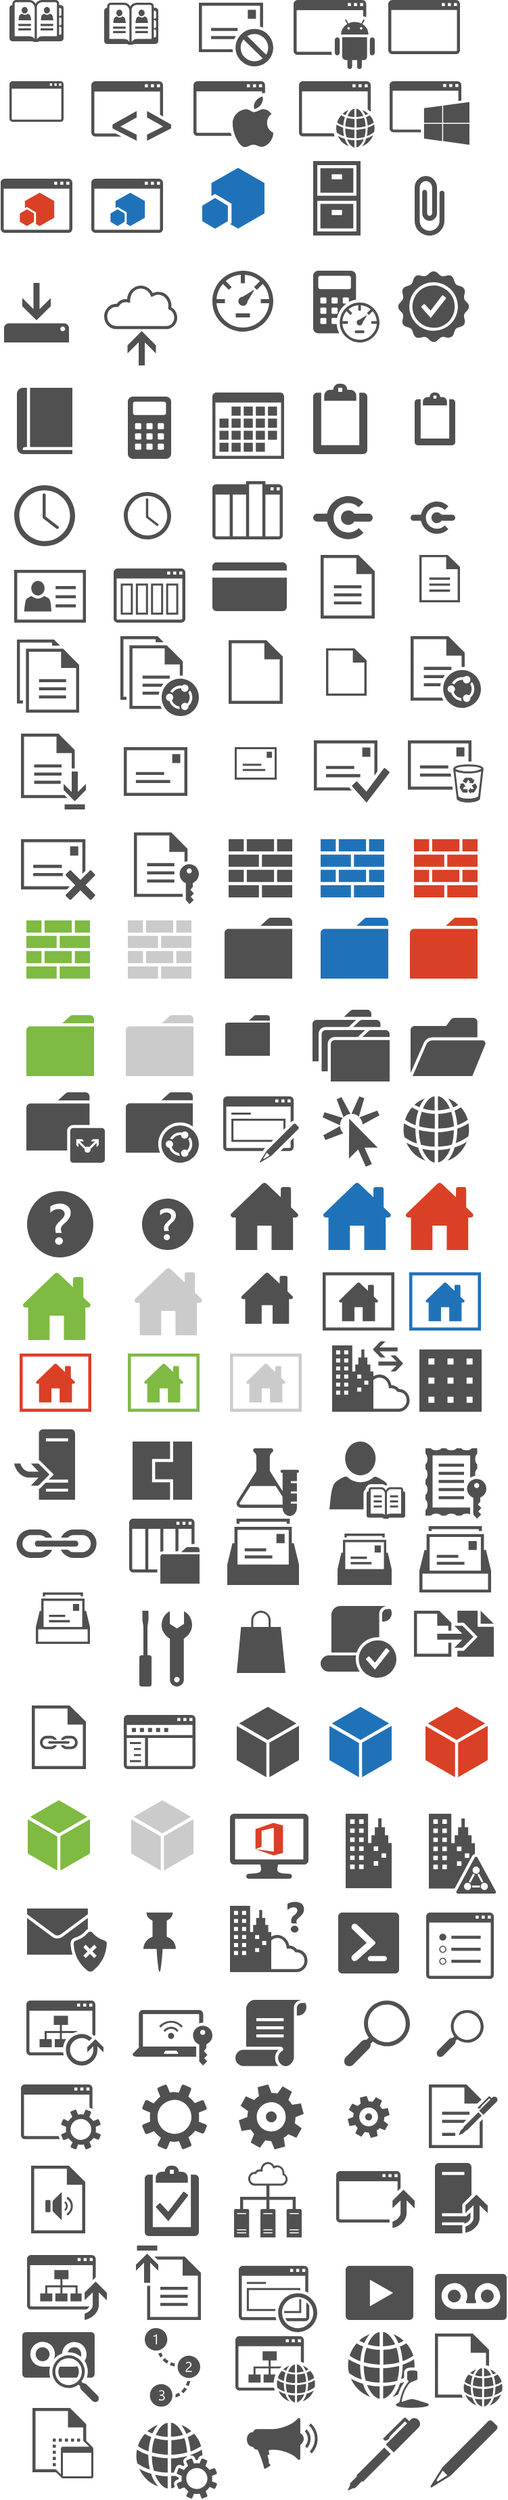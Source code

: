 <mxfile version="24.2.1" type="device">
  <diagram name="Page-1" id="5Z7APpFcgfUc6ZyuO-cr">
    <mxGraphModel dx="1387" dy="-329" grid="1" gridSize="10" guides="1" tooltips="1" connect="1" arrows="1" fold="1" page="1" pageScale="1" pageWidth="827" pageHeight="1169" math="0" shadow="0">
      <root>
        <mxCell id="0" />
        <mxCell id="1" parent="0" />
        <mxCell id="42mja_NqprVF22DPiqrY-332" value="" style="sketch=0;pointerEvents=1;shadow=0;dashed=0;html=1;strokeColor=none;fillColor=#505050;labelPosition=center;verticalLabelPosition=bottom;verticalAlign=top;outlineConnect=0;align=center;shape=mxgraph.office.concepts.address_book;" vertex="1" parent="1">
          <mxGeometry x="20" y="1190" width="40" height="31" as="geometry" />
        </mxCell>
        <mxCell id="42mja_NqprVF22DPiqrY-333" value="" style="sketch=0;pointerEvents=1;shadow=0;dashed=0;html=1;strokeColor=none;fillColor=#505050;labelPosition=center;verticalLabelPosition=bottom;verticalAlign=top;outlineConnect=0;align=center;shape=mxgraph.office.concepts.anti_spam;" vertex="1" parent="1">
          <mxGeometry x="160" y="1192" width="55" height="47" as="geometry" />
        </mxCell>
        <mxCell id="42mja_NqprVF22DPiqrY-334" value="" style="sketch=0;pointerEvents=1;shadow=0;dashed=0;html=1;strokeColor=none;fillColor=#505050;labelPosition=center;verticalLabelPosition=bottom;verticalAlign=top;outlineConnect=0;align=center;shape=mxgraph.office.concepts.application_android;" vertex="1" parent="1">
          <mxGeometry x="230" y="1190" width="60" height="51" as="geometry" />
        </mxCell>
        <mxCell id="42mja_NqprVF22DPiqrY-335" value="" style="sketch=0;pointerEvents=1;shadow=0;dashed=0;html=1;strokeColor=none;fillColor=#505050;labelPosition=center;verticalLabelPosition=bottom;verticalAlign=top;outlineConnect=0;align=center;shape=mxgraph.office.concepts.application_generic;" vertex="1" parent="1">
          <mxGeometry x="300" y="1190" width="53" height="40" as="geometry" />
        </mxCell>
        <mxCell id="42mja_NqprVF22DPiqrY-336" value="" style="sketch=0;pointerEvents=1;shadow=0;dashed=0;html=1;strokeColor=none;fillColor=#505050;labelPosition=center;verticalLabelPosition=bottom;verticalAlign=top;outlineConnect=0;align=center;shape=mxgraph.office.concepts.address_book;" vertex="1" parent="1">
          <mxGeometry x="90" y="1192" width="40" height="31" as="geometry" />
        </mxCell>
        <mxCell id="42mja_NqprVF22DPiqrY-337" value="" style="sketch=0;pointerEvents=1;shadow=0;dashed=0;html=1;strokeColor=none;fillColor=#505050;labelPosition=center;verticalLabelPosition=bottom;verticalAlign=top;outlineConnect=0;align=center;shape=mxgraph.office.concepts.application_generic;" vertex="1" parent="1">
          <mxGeometry x="20" y="1250" width="40" height="30" as="geometry" />
        </mxCell>
        <mxCell id="42mja_NqprVF22DPiqrY-338" value="" style="sketch=0;pointerEvents=1;shadow=0;dashed=0;html=1;strokeColor=none;fillColor=#505050;labelPosition=center;verticalLabelPosition=bottom;verticalAlign=top;outlineConnect=0;align=center;shape=mxgraph.office.concepts.application_hybrid;" vertex="1" parent="1">
          <mxGeometry x="80.5" y="1250" width="59" height="44" as="geometry" />
        </mxCell>
        <mxCell id="42mja_NqprVF22DPiqrY-339" value="" style="sketch=0;pointerEvents=1;shadow=0;dashed=0;html=1;strokeColor=none;fillColor=#505050;labelPosition=center;verticalLabelPosition=bottom;verticalAlign=top;outlineConnect=0;align=center;shape=mxgraph.office.concepts.application_ios;" vertex="1" parent="1">
          <mxGeometry x="156" y="1250" width="59" height="49" as="geometry" />
        </mxCell>
        <mxCell id="42mja_NqprVF22DPiqrY-340" value="" style="sketch=0;pointerEvents=1;shadow=0;dashed=0;html=1;strokeColor=none;fillColor=#505050;labelPosition=center;verticalLabelPosition=bottom;verticalAlign=top;outlineConnect=0;align=center;shape=mxgraph.office.concepts.application_web;" vertex="1" parent="1">
          <mxGeometry x="234" y="1250" width="56" height="49" as="geometry" />
        </mxCell>
        <mxCell id="42mja_NqprVF22DPiqrY-341" value="" style="sketch=0;pointerEvents=1;shadow=0;dashed=0;html=1;strokeColor=none;fillColor=#505050;labelPosition=center;verticalLabelPosition=bottom;verticalAlign=top;outlineConnect=0;align=center;shape=mxgraph.office.concepts.application_windows;" vertex="1" parent="1">
          <mxGeometry x="301" y="1250" width="59" height="47" as="geometry" />
        </mxCell>
        <mxCell id="42mja_NqprVF22DPiqrY-342" value="" style="sketch=0;pointerEvents=1;shadow=0;dashed=0;html=1;strokeColor=none;fillColor=#505050;labelPosition=center;verticalLabelPosition=bottom;verticalAlign=top;outlineConnect=0;align=center;shape=mxgraph.office.concepts.app_for_office;" vertex="1" parent="1">
          <mxGeometry x="13.5" y="1322" width="53" height="40" as="geometry" />
        </mxCell>
        <mxCell id="42mja_NqprVF22DPiqrY-343" value="" style="sketch=0;pointerEvents=1;shadow=0;dashed=0;html=1;strokeColor=none;fillColor=#505050;labelPosition=center;verticalLabelPosition=bottom;verticalAlign=top;outlineConnect=0;align=center;shape=mxgraph.office.concepts.app_for_sharepoint;" vertex="1" parent="1">
          <mxGeometry x="80.5" y="1322" width="53" height="40" as="geometry" />
        </mxCell>
        <mxCell id="42mja_NqprVF22DPiqrY-344" value="" style="sketch=0;pointerEvents=1;shadow=0;dashed=0;html=1;strokeColor=none;fillColor=#505050;labelPosition=center;verticalLabelPosition=bottom;verticalAlign=top;outlineConnect=0;align=center;shape=mxgraph.office.concepts.app_part;" vertex="1" parent="1">
          <mxGeometry x="162.5" y="1314" width="46" height="45" as="geometry" />
        </mxCell>
        <mxCell id="42mja_NqprVF22DPiqrY-345" value="" style="sketch=0;pointerEvents=1;shadow=0;dashed=0;html=1;strokeColor=none;fillColor=#505050;labelPosition=center;verticalLabelPosition=bottom;verticalAlign=top;outlineConnect=0;align=center;shape=mxgraph.office.concepts.archive;" vertex="1" parent="1">
          <mxGeometry x="244.5" y="1309" width="35" height="55" as="geometry" />
        </mxCell>
        <mxCell id="42mja_NqprVF22DPiqrY-346" value="" style="sketch=0;pointerEvents=1;shadow=0;dashed=0;html=1;strokeColor=none;fillColor=#505050;labelPosition=center;verticalLabelPosition=bottom;verticalAlign=top;outlineConnect=0;align=center;shape=mxgraph.office.concepts.attachment;" vertex="1" parent="1">
          <mxGeometry x="319.5" y="1320" width="22" height="44" as="geometry" />
        </mxCell>
        <mxCell id="42mja_NqprVF22DPiqrY-347" value="" style="sketch=0;pointerEvents=1;shadow=0;dashed=0;html=1;strokeColor=none;fillColor=#505050;labelPosition=center;verticalLabelPosition=bottom;verticalAlign=top;outlineConnect=0;align=center;shape=mxgraph.office.concepts.backup_local;" vertex="1" parent="1">
          <mxGeometry x="16" y="1399" width="48" height="44" as="geometry" />
        </mxCell>
        <mxCell id="42mja_NqprVF22DPiqrY-348" value="" style="sketch=0;pointerEvents=1;shadow=0;dashed=0;html=1;strokeColor=none;fillColor=#505050;labelPosition=center;verticalLabelPosition=bottom;verticalAlign=top;outlineConnect=0;align=center;shape=mxgraph.office.concepts.backup_online;" vertex="1" parent="1">
          <mxGeometry x="90" y="1400" width="55" height="60" as="geometry" />
        </mxCell>
        <mxCell id="42mja_NqprVF22DPiqrY-349" value="" style="sketch=0;pointerEvents=1;shadow=0;dashed=0;html=1;strokeColor=none;fillColor=#505050;labelPosition=center;verticalLabelPosition=bottom;verticalAlign=top;outlineConnect=0;align=center;shape=mxgraph.office.concepts.bandwidth;" vertex="1" parent="1">
          <mxGeometry x="170" y="1390" width="45" height="45" as="geometry" />
        </mxCell>
        <mxCell id="42mja_NqprVF22DPiqrY-350" value="" style="sketch=0;pointerEvents=1;shadow=0;dashed=0;html=1;strokeColor=none;fillColor=#505050;labelPosition=center;verticalLabelPosition=bottom;verticalAlign=top;outlineConnect=0;align=center;shape=mxgraph.office.concepts.bandwidth_calculator;" vertex="1" parent="1">
          <mxGeometry x="244.5" y="1390" width="49" height="53" as="geometry" />
        </mxCell>
        <mxCell id="42mja_NqprVF22DPiqrY-351" value="" style="sketch=0;pointerEvents=1;shadow=0;dashed=0;html=1;strokeColor=none;fillColor=#505050;labelPosition=center;verticalLabelPosition=bottom;verticalAlign=top;outlineConnect=0;align=center;shape=mxgraph.office.concepts.best_practices;" vertex="1" parent="1">
          <mxGeometry x="307" y="1390" width="53" height="53" as="geometry" />
        </mxCell>
        <mxCell id="42mja_NqprVF22DPiqrY-352" value="" style="sketch=0;pointerEvents=1;shadow=0;dashed=0;html=1;strokeColor=none;fillColor=#505050;labelPosition=center;verticalLabelPosition=bottom;verticalAlign=top;outlineConnect=0;align=center;shape=mxgraph.office.concepts.book_journal;" vertex="1" parent="1">
          <mxGeometry x="25.5" y="1476.5" width="41" height="49" as="geometry" />
        </mxCell>
        <mxCell id="42mja_NqprVF22DPiqrY-353" value="" style="sketch=0;pointerEvents=1;shadow=0;dashed=0;html=1;strokeColor=none;fillColor=#505050;labelPosition=center;verticalLabelPosition=bottom;verticalAlign=top;outlineConnect=0;align=center;shape=mxgraph.office.concepts.calculator;" vertex="1" parent="1">
          <mxGeometry x="107.5" y="1483" width="32" height="46" as="geometry" />
        </mxCell>
        <mxCell id="42mja_NqprVF22DPiqrY-354" value="" style="sketch=0;pointerEvents=1;shadow=0;dashed=0;html=1;strokeColor=none;fillColor=#505050;labelPosition=center;verticalLabelPosition=bottom;verticalAlign=top;outlineConnect=0;align=center;shape=mxgraph.office.concepts.calendar;" vertex="1" parent="1">
          <mxGeometry x="170" y="1480" width="53" height="49" as="geometry" />
        </mxCell>
        <mxCell id="42mja_NqprVF22DPiqrY-355" value="" style="sketch=0;pointerEvents=1;shadow=0;dashed=0;html=1;strokeColor=none;fillColor=#505050;labelPosition=center;verticalLabelPosition=bottom;verticalAlign=top;outlineConnect=0;align=center;shape=mxgraph.office.concepts.clipboard;" vertex="1" parent="1">
          <mxGeometry x="244.5" y="1473.5" width="40" height="52" as="geometry" />
        </mxCell>
        <mxCell id="42mja_NqprVF22DPiqrY-356" value="" style="sketch=0;pointerEvents=1;shadow=0;dashed=0;html=1;strokeColor=none;fillColor=#505050;labelPosition=center;verticalLabelPosition=bottom;verticalAlign=top;outlineConnect=0;align=center;shape=mxgraph.office.concepts.clipboard;" vertex="1" parent="1">
          <mxGeometry x="319.5" y="1480" width="30" height="39" as="geometry" />
        </mxCell>
        <mxCell id="42mja_NqprVF22DPiqrY-357" value="" style="sketch=0;pointerEvents=1;shadow=0;dashed=0;html=1;strokeColor=none;fillColor=#505050;labelPosition=center;verticalLabelPosition=bottom;verticalAlign=top;outlineConnect=0;align=center;shape=mxgraph.office.concepts.clock;" vertex="1" parent="1">
          <mxGeometry x="23.5" y="1548.5" width="45" height="45" as="geometry" />
        </mxCell>
        <mxCell id="42mja_NqprVF22DPiqrY-358" value="" style="sketch=0;pointerEvents=1;shadow=0;dashed=0;html=1;strokeColor=none;fillColor=#505050;labelPosition=center;verticalLabelPosition=bottom;verticalAlign=top;outlineConnect=0;align=center;shape=mxgraph.office.concepts.clock;" vertex="1" parent="1">
          <mxGeometry x="104.5" y="1553.5" width="35" height="35" as="geometry" />
        </mxCell>
        <mxCell id="42mja_NqprVF22DPiqrY-359" value="" style="sketch=0;pointerEvents=1;shadow=0;dashed=0;html=1;strokeColor=none;fillColor=#505050;labelPosition=center;verticalLabelPosition=bottom;verticalAlign=top;outlineConnect=0;align=center;shape=mxgraph.office.concepts.column;" vertex="1" parent="1">
          <mxGeometry x="170" y="1545.5" width="52" height="43" as="geometry" />
        </mxCell>
        <mxCell id="42mja_NqprVF22DPiqrY-360" value="" style="sketch=0;pointerEvents=1;shadow=0;dashed=0;html=1;strokeColor=none;fillColor=#505050;labelPosition=center;verticalLabelPosition=bottom;verticalAlign=top;outlineConnect=0;align=center;shape=mxgraph.office.concepts.connector;" vertex="1" parent="1">
          <mxGeometry x="244.5" y="1556.5" width="44" height="32" as="geometry" />
        </mxCell>
        <mxCell id="42mja_NqprVF22DPiqrY-361" value="" style="sketch=0;pointerEvents=1;shadow=0;dashed=0;html=1;strokeColor=none;fillColor=#505050;labelPosition=center;verticalLabelPosition=bottom;verticalAlign=top;outlineConnect=0;align=center;shape=mxgraph.office.concepts.connector;" vertex="1" parent="1">
          <mxGeometry x="316.5" y="1560.5" width="33" height="24" as="geometry" />
        </mxCell>
        <mxCell id="42mja_NqprVF22DPiqrY-362" value="" style="sketch=0;pointerEvents=1;shadow=0;dashed=0;html=1;strokeColor=none;fillColor=#505050;labelPosition=center;verticalLabelPosition=bottom;verticalAlign=top;outlineConnect=0;align=center;shape=mxgraph.office.concepts.contacts;" vertex="1" parent="1">
          <mxGeometry x="23.5" y="1611" width="53" height="39" as="geometry" />
        </mxCell>
        <mxCell id="42mja_NqprVF22DPiqrY-363" value="" style="sketch=0;pointerEvents=1;shadow=0;dashed=0;html=1;strokeColor=none;fillColor=#505050;labelPosition=center;verticalLabelPosition=bottom;verticalAlign=top;outlineConnect=0;align=center;shape=mxgraph.office.concepts.content_type;" vertex="1" parent="1">
          <mxGeometry x="97" y="1610" width="53" height="40" as="geometry" />
        </mxCell>
        <mxCell id="42mja_NqprVF22DPiqrY-364" value="" style="sketch=0;pointerEvents=1;shadow=0;dashed=0;html=1;strokeColor=none;fillColor=#505050;labelPosition=center;verticalLabelPosition=bottom;verticalAlign=top;outlineConnect=0;align=center;shape=mxgraph.office.concepts.credit_card;" vertex="1" parent="1">
          <mxGeometry x="170" y="1605.5" width="55" height="36" as="geometry" />
        </mxCell>
        <mxCell id="42mja_NqprVF22DPiqrY-365" value="" style="sketch=0;pointerEvents=1;shadow=0;dashed=0;html=1;strokeColor=none;fillColor=#505050;labelPosition=center;verticalLabelPosition=bottom;verticalAlign=top;outlineConnect=0;align=center;shape=mxgraph.office.concepts.document;" vertex="1" parent="1">
          <mxGeometry x="250" y="1600" width="40" height="47" as="geometry" />
        </mxCell>
        <mxCell id="42mja_NqprVF22DPiqrY-366" value="" style="sketch=0;pointerEvents=1;shadow=0;dashed=0;html=1;strokeColor=none;fillColor=#505050;labelPosition=center;verticalLabelPosition=bottom;verticalAlign=top;outlineConnect=0;align=center;shape=mxgraph.office.concepts.document;" vertex="1" parent="1">
          <mxGeometry x="323" y="1600" width="30" height="35" as="geometry" />
        </mxCell>
        <mxCell id="42mja_NqprVF22DPiqrY-367" value="" style="sketch=0;pointerEvents=1;shadow=0;dashed=0;html=1;strokeColor=none;fillColor=#505050;labelPosition=center;verticalLabelPosition=bottom;verticalAlign=top;outlineConnect=0;align=center;shape=mxgraph.office.concepts.documents;" vertex="1" parent="1">
          <mxGeometry x="25.5" y="1662.5" width="46" height="54" as="geometry" />
        </mxCell>
        <mxCell id="42mja_NqprVF22DPiqrY-368" value="" style="sketch=0;pointerEvents=1;shadow=0;dashed=0;html=1;strokeColor=none;fillColor=#505050;labelPosition=center;verticalLabelPosition=bottom;verticalAlign=top;outlineConnect=0;align=center;shape=mxgraph.office.concepts.documents_shared;" vertex="1" parent="1">
          <mxGeometry x="102" y="1660" width="58" height="59" as="geometry" />
        </mxCell>
        <mxCell id="42mja_NqprVF22DPiqrY-369" value="" style="sketch=0;pointerEvents=1;shadow=0;dashed=0;html=1;strokeColor=none;fillColor=#505050;labelPosition=center;verticalLabelPosition=bottom;verticalAlign=top;outlineConnect=0;align=center;shape=mxgraph.office.concepts.document_blank;" vertex="1" parent="1">
          <mxGeometry x="182" y="1663" width="40" height="47" as="geometry" />
        </mxCell>
        <mxCell id="42mja_NqprVF22DPiqrY-370" value="" style="sketch=0;pointerEvents=1;shadow=0;dashed=0;html=1;strokeColor=none;fillColor=#505050;labelPosition=center;verticalLabelPosition=bottom;verticalAlign=top;outlineConnect=0;align=center;shape=mxgraph.office.concepts.document_blank;" vertex="1" parent="1">
          <mxGeometry x="254" y="1669" width="30" height="35" as="geometry" />
        </mxCell>
        <mxCell id="42mja_NqprVF22DPiqrY-371" value="" style="sketch=0;pointerEvents=1;shadow=0;dashed=0;html=1;strokeColor=none;fillColor=#505050;labelPosition=center;verticalLabelPosition=bottom;verticalAlign=top;outlineConnect=0;align=center;shape=mxgraph.office.concepts.document_shared;" vertex="1" parent="1">
          <mxGeometry x="316.5" y="1660" width="52" height="53" as="geometry" />
        </mxCell>
        <mxCell id="42mja_NqprVF22DPiqrY-372" value="" style="sketch=0;pointerEvents=1;shadow=0;dashed=0;html=1;strokeColor=none;fillColor=#505050;labelPosition=center;verticalLabelPosition=bottom;verticalAlign=top;outlineConnect=0;align=center;shape=mxgraph.office.concepts.email_expired;" vertex="1" parent="1">
          <mxGeometry x="314.5" y="1737" width="56" height="46" as="geometry" />
        </mxCell>
        <mxCell id="42mja_NqprVF22DPiqrY-373" value="" style="sketch=0;pointerEvents=1;shadow=0;dashed=0;html=1;strokeColor=none;fillColor=#505050;labelPosition=center;verticalLabelPosition=bottom;verticalAlign=top;outlineConnect=0;align=center;shape=mxgraph.office.concepts.email_approved;" vertex="1" parent="1">
          <mxGeometry x="245" y="1737" width="56" height="46" as="geometry" />
        </mxCell>
        <mxCell id="42mja_NqprVF22DPiqrY-374" value="" style="sketch=0;pointerEvents=1;shadow=0;dashed=0;html=1;strokeColor=none;fillColor=#505050;labelPosition=center;verticalLabelPosition=bottom;verticalAlign=top;outlineConnect=0;align=center;shape=mxgraph.office.concepts.email;" vertex="1" parent="1">
          <mxGeometry x="186.5" y="1742" width="31" height="24" as="geometry" />
        </mxCell>
        <mxCell id="42mja_NqprVF22DPiqrY-375" value="" style="sketch=0;pointerEvents=1;shadow=0;dashed=0;html=1;strokeColor=none;fillColor=#505050;labelPosition=center;verticalLabelPosition=bottom;verticalAlign=top;outlineConnect=0;align=center;shape=mxgraph.office.concepts.email;" vertex="1" parent="1">
          <mxGeometry x="104.5" y="1742" width="47" height="36" as="geometry" />
        </mxCell>
        <mxCell id="42mja_NqprVF22DPiqrY-376" value="" style="sketch=0;pointerEvents=1;shadow=0;dashed=0;html=1;strokeColor=none;fillColor=#505050;labelPosition=center;verticalLabelPosition=bottom;verticalAlign=top;outlineConnect=0;align=center;shape=mxgraph.office.concepts.download;" vertex="1" parent="1">
          <mxGeometry x="28.5" y="1732" width="48" height="56" as="geometry" />
        </mxCell>
        <mxCell id="42mja_NqprVF22DPiqrY-377" value="" style="sketch=0;pointerEvents=1;shadow=0;dashed=0;html=1;strokeColor=none;fillColor=#505050;labelPosition=center;verticalLabelPosition=bottom;verticalAlign=top;outlineConnect=0;align=center;shape=mxgraph.office.concepts.email_rejected;" vertex="1" parent="1">
          <mxGeometry x="28.5" y="1810" width="55" height="45" as="geometry" />
        </mxCell>
        <mxCell id="42mja_NqprVF22DPiqrY-378" value="" style="sketch=0;pointerEvents=1;shadow=0;dashed=0;html=1;strokeColor=none;fillColor=#505050;labelPosition=center;verticalLabelPosition=bottom;verticalAlign=top;outlineConnect=0;align=center;shape=mxgraph.office.concepts.file_key;" vertex="1" parent="1">
          <mxGeometry x="112" y="1805" width="48" height="53" as="geometry" />
        </mxCell>
        <mxCell id="42mja_NqprVF22DPiqrY-379" value="" style="sketch=0;pointerEvents=1;shadow=0;dashed=0;html=1;strokeColor=none;fillColor=#505050;labelPosition=center;verticalLabelPosition=bottom;verticalAlign=top;outlineConnect=0;align=center;shape=mxgraph.office.concepts.firewall;" vertex="1" parent="1">
          <mxGeometry x="182" y="1810" width="47" height="43" as="geometry" />
        </mxCell>
        <mxCell id="42mja_NqprVF22DPiqrY-380" value="" style="sketch=0;pointerEvents=1;shadow=0;dashed=0;html=1;strokeColor=none;labelPosition=center;verticalLabelPosition=bottom;verticalAlign=top;outlineConnect=0;align=center;shape=mxgraph.office.concepts.firewall;fillColor=#2072B8;" vertex="1" parent="1">
          <mxGeometry x="250" y="1810" width="47" height="43" as="geometry" />
        </mxCell>
        <mxCell id="42mja_NqprVF22DPiqrY-381" value="" style="sketch=0;pointerEvents=1;shadow=0;dashed=0;html=1;strokeColor=none;labelPosition=center;verticalLabelPosition=bottom;verticalAlign=top;outlineConnect=0;align=center;shape=mxgraph.office.concepts.firewall;fillColor=#DA4026;" vertex="1" parent="1">
          <mxGeometry x="319" y="1810" width="47" height="43" as="geometry" />
        </mxCell>
        <mxCell id="42mja_NqprVF22DPiqrY-382" value="" style="sketch=0;pointerEvents=1;shadow=0;dashed=0;html=1;strokeColor=none;labelPosition=center;verticalLabelPosition=bottom;verticalAlign=top;outlineConnect=0;align=center;shape=mxgraph.office.concepts.folder;fillColor=#DA4026;" vertex="1" parent="1">
          <mxGeometry x="316" y="1868" width="50" height="45" as="geometry" />
        </mxCell>
        <mxCell id="42mja_NqprVF22DPiqrY-383" value="" style="sketch=0;pointerEvents=1;shadow=0;dashed=0;html=1;strokeColor=none;labelPosition=center;verticalLabelPosition=bottom;verticalAlign=top;outlineConnect=0;align=center;shape=mxgraph.office.concepts.folder;fillColor=#2072B8;" vertex="1" parent="1">
          <mxGeometry x="250" y="1868" width="50" height="45" as="geometry" />
        </mxCell>
        <mxCell id="42mja_NqprVF22DPiqrY-384" value="" style="sketch=0;pointerEvents=1;shadow=0;dashed=0;html=1;strokeColor=none;fillColor=#505050;labelPosition=center;verticalLabelPosition=bottom;verticalAlign=top;outlineConnect=0;align=center;shape=mxgraph.office.concepts.folder;" vertex="1" parent="1">
          <mxGeometry x="179" y="1868" width="50" height="45" as="geometry" />
        </mxCell>
        <mxCell id="42mja_NqprVF22DPiqrY-385" value="" style="sketch=0;pointerEvents=1;shadow=0;dashed=0;html=1;strokeColor=none;labelPosition=center;verticalLabelPosition=bottom;verticalAlign=top;outlineConnect=0;align=center;shape=mxgraph.office.concepts.firewall;fillColor=#CCCBCB;" vertex="1" parent="1">
          <mxGeometry x="107.5" y="1870" width="47" height="43" as="geometry" />
        </mxCell>
        <mxCell id="42mja_NqprVF22DPiqrY-386" value="" style="sketch=0;pointerEvents=1;shadow=0;dashed=0;html=1;strokeColor=none;labelPosition=center;verticalLabelPosition=bottom;verticalAlign=top;outlineConnect=0;align=center;shape=mxgraph.office.concepts.firewall;fillColor=#7FBA42;" vertex="1" parent="1">
          <mxGeometry x="32.5" y="1870" width="47" height="43" as="geometry" />
        </mxCell>
        <mxCell id="42mja_NqprVF22DPiqrY-387" value="" style="sketch=0;pointerEvents=1;shadow=0;dashed=0;html=1;strokeColor=none;fillColor=#505050;labelPosition=center;verticalLabelPosition=bottom;verticalAlign=top;outlineConnect=0;align=center;shape=mxgraph.office.concepts.folders;" vertex="1" parent="1">
          <mxGeometry x="244" y="1936" width="57" height="53" as="geometry" />
        </mxCell>
        <mxCell id="42mja_NqprVF22DPiqrY-388" value="" style="sketch=0;pointerEvents=1;shadow=0;dashed=0;html=1;strokeColor=none;fillColor=#505050;labelPosition=center;verticalLabelPosition=bottom;verticalAlign=top;outlineConnect=0;align=center;shape=mxgraph.office.concepts.folder;" vertex="1" parent="1">
          <mxGeometry x="179.5" y="1940" width="33" height="30" as="geometry" />
        </mxCell>
        <mxCell id="42mja_NqprVF22DPiqrY-389" value="" style="sketch=0;pointerEvents=1;shadow=0;dashed=0;html=1;strokeColor=none;labelPosition=center;verticalLabelPosition=bottom;verticalAlign=top;outlineConnect=0;align=center;shape=mxgraph.office.concepts.folder;fillColor=#CCCBCB;" vertex="1" parent="1">
          <mxGeometry x="106" y="1940" width="50" height="45" as="geometry" />
        </mxCell>
        <mxCell id="42mja_NqprVF22DPiqrY-390" value="" style="sketch=0;pointerEvents=1;shadow=0;dashed=0;html=1;strokeColor=none;labelPosition=center;verticalLabelPosition=bottom;verticalAlign=top;outlineConnect=0;align=center;shape=mxgraph.office.concepts.folder;fillColor=#7FBA42;" vertex="1" parent="1">
          <mxGeometry x="32.5" y="1940" width="50" height="45" as="geometry" />
        </mxCell>
        <mxCell id="42mja_NqprVF22DPiqrY-391" value="" style="sketch=0;pointerEvents=1;shadow=0;dashed=0;html=1;strokeColor=none;fillColor=#505050;labelPosition=center;verticalLabelPosition=bottom;verticalAlign=top;outlineConnect=0;align=center;shape=mxgraph.office.concepts.folder_open;" vertex="1" parent="1">
          <mxGeometry x="316.5" y="1942" width="56" height="43" as="geometry" />
        </mxCell>
        <mxCell id="42mja_NqprVF22DPiqrY-392" value="" style="sketch=0;pointerEvents=1;shadow=0;dashed=0;html=1;strokeColor=none;fillColor=#505050;labelPosition=center;verticalLabelPosition=bottom;verticalAlign=top;outlineConnect=0;align=center;shape=mxgraph.office.concepts.folder_public;" vertex="1" parent="1">
          <mxGeometry x="32.5" y="1997" width="58" height="52" as="geometry" />
        </mxCell>
        <mxCell id="42mja_NqprVF22DPiqrY-393" value="" style="sketch=0;pointerEvents=1;shadow=0;dashed=0;html=1;strokeColor=none;fillColor=#505050;labelPosition=center;verticalLabelPosition=bottom;verticalAlign=top;outlineConnect=0;align=center;shape=mxgraph.office.concepts.folder_shared;" vertex="1" parent="1">
          <mxGeometry x="106" y="1997" width="54" height="52" as="geometry" />
        </mxCell>
        <mxCell id="42mja_NqprVF22DPiqrY-394" value="" style="sketch=0;pointerEvents=1;shadow=0;dashed=0;html=1;strokeColor=none;fillColor=#505050;labelPosition=center;verticalLabelPosition=bottom;verticalAlign=top;outlineConnect=0;align=center;shape=mxgraph.office.concepts.form;" vertex="1" parent="1">
          <mxGeometry x="178" y="2000" width="56" height="49" as="geometry" />
        </mxCell>
        <mxCell id="42mja_NqprVF22DPiqrY-395" value="" style="sketch=0;pointerEvents=1;shadow=0;dashed=0;html=1;strokeColor=none;fillColor=#505050;labelPosition=center;verticalLabelPosition=bottom;verticalAlign=top;outlineConnect=0;align=center;shape=mxgraph.office.concepts.get_started;" vertex="1" parent="1">
          <mxGeometry x="251.5" y="2000" width="42" height="52" as="geometry" />
        </mxCell>
        <mxCell id="42mja_NqprVF22DPiqrY-396" value="" style="sketch=0;pointerEvents=1;shadow=0;dashed=0;html=1;strokeColor=none;fillColor=#505050;labelPosition=center;verticalLabelPosition=bottom;verticalAlign=top;outlineConnect=0;align=center;shape=mxgraph.office.concepts.globe_internet;" vertex="1" parent="1">
          <mxGeometry x="311" y="2000" width="49" height="49" as="geometry" />
        </mxCell>
        <mxCell id="42mja_NqprVF22DPiqrY-397" value="" style="sketch=0;pointerEvents=1;shadow=0;dashed=0;html=1;strokeColor=none;labelPosition=center;verticalLabelPosition=bottom;verticalAlign=top;outlineConnect=0;align=center;shape=mxgraph.office.concepts.home;fillColor=#DA4026;" vertex="1" parent="1">
          <mxGeometry x="312.5" y="2063.5" width="51" height="50" as="geometry" />
        </mxCell>
        <mxCell id="42mja_NqprVF22DPiqrY-398" value="" style="sketch=0;pointerEvents=1;shadow=0;dashed=0;html=1;strokeColor=none;labelPosition=center;verticalLabelPosition=bottom;verticalAlign=top;outlineConnect=0;align=center;shape=mxgraph.office.concepts.home;fillColor=#2072B8;" vertex="1" parent="1">
          <mxGeometry x="251.5" y="2063.5" width="51" height="50" as="geometry" />
        </mxCell>
        <mxCell id="42mja_NqprVF22DPiqrY-399" value="" style="sketch=0;pointerEvents=1;shadow=0;dashed=0;html=1;strokeColor=none;fillColor=#505050;labelPosition=center;verticalLabelPosition=bottom;verticalAlign=top;outlineConnect=0;align=center;shape=mxgraph.office.concepts.home;" vertex="1" parent="1">
          <mxGeometry x="183" y="2063.5" width="51" height="50" as="geometry" />
        </mxCell>
        <mxCell id="42mja_NqprVF22DPiqrY-400" value="" style="sketch=0;pointerEvents=1;shadow=0;dashed=0;html=1;strokeColor=none;fillColor=#505050;labelPosition=center;verticalLabelPosition=bottom;verticalAlign=top;outlineConnect=0;align=center;shape=mxgraph.office.concepts.help;" vertex="1" parent="1">
          <mxGeometry x="118" y="2075.5" width="38" height="38" as="geometry" />
        </mxCell>
        <mxCell id="42mja_NqprVF22DPiqrY-401" value="" style="sketch=0;pointerEvents=1;shadow=0;dashed=0;html=1;strokeColor=none;fillColor=#505050;labelPosition=center;verticalLabelPosition=bottom;verticalAlign=top;outlineConnect=0;align=center;shape=mxgraph.office.concepts.help;" vertex="1" parent="1">
          <mxGeometry x="33" y="2070" width="49" height="49" as="geometry" />
        </mxCell>
        <mxCell id="42mja_NqprVF22DPiqrY-402" value="" style="sketch=0;pointerEvents=1;shadow=0;dashed=0;html=1;strokeColor=none;labelPosition=center;verticalLabelPosition=bottom;verticalAlign=top;outlineConnect=0;align=center;shape=mxgraph.office.concepts.home;fillColor=#7FBA42;" vertex="1" parent="1">
          <mxGeometry x="29.5" y="2130" width="51" height="50" as="geometry" />
        </mxCell>
        <mxCell id="42mja_NqprVF22DPiqrY-403" value="" style="sketch=0;pointerEvents=1;shadow=0;dashed=0;html=1;strokeColor=none;labelPosition=center;verticalLabelPosition=bottom;verticalAlign=top;outlineConnect=0;align=center;shape=mxgraph.office.concepts.home;fillColor=#CCCBCB;" vertex="1" parent="1">
          <mxGeometry x="112" y="2126.5" width="51" height="50" as="geometry" />
        </mxCell>
        <mxCell id="42mja_NqprVF22DPiqrY-404" value="" style="sketch=0;pointerEvents=1;shadow=0;dashed=0;html=1;strokeColor=none;fillColor=#505050;labelPosition=center;verticalLabelPosition=bottom;verticalAlign=top;outlineConnect=0;align=center;shape=mxgraph.office.concepts.home;" vertex="1" parent="1">
          <mxGeometry x="191" y="2130" width="39" height="38" as="geometry" />
        </mxCell>
        <mxCell id="42mja_NqprVF22DPiqrY-405" value="" style="sketch=0;pointerEvents=1;shadow=0;dashed=0;html=1;strokeColor=none;fillColor=#505050;labelPosition=center;verticalLabelPosition=bottom;verticalAlign=top;outlineConnect=0;align=center;shape=mxgraph.office.concepts.home_page;" vertex="1" parent="1">
          <mxGeometry x="251.5" y="2130" width="53" height="43" as="geometry" />
        </mxCell>
        <mxCell id="42mja_NqprVF22DPiqrY-406" value="" style="sketch=0;pointerEvents=1;shadow=0;dashed=0;html=1;strokeColor=none;labelPosition=center;verticalLabelPosition=bottom;verticalAlign=top;outlineConnect=0;align=center;shape=mxgraph.office.concepts.home_page;fillColor=#2072B8;" vertex="1" parent="1">
          <mxGeometry x="315.5" y="2130" width="53" height="43" as="geometry" />
        </mxCell>
        <mxCell id="42mja_NqprVF22DPiqrY-407" value="" style="sketch=0;pointerEvents=1;shadow=0;dashed=0;html=1;strokeColor=none;fillColor=#505050;labelPosition=center;verticalLabelPosition=bottom;verticalAlign=top;outlineConnect=0;align=center;shape=mxgraph.office.concepts.input_output_filter;" vertex="1" parent="1">
          <mxGeometry x="323" y="2187" width="46" height="46" as="geometry" />
        </mxCell>
        <mxCell id="42mja_NqprVF22DPiqrY-408" value="" style="sketch=0;pointerEvents=1;shadow=0;dashed=0;html=1;strokeColor=none;fillColor=#505050;labelPosition=center;verticalLabelPosition=bottom;verticalAlign=top;outlineConnect=0;align=center;shape=mxgraph.office.concepts.hybrid;" vertex="1" parent="1">
          <mxGeometry x="258.5" y="2181" width="58" height="52" as="geometry" />
        </mxCell>
        <mxCell id="42mja_NqprVF22DPiqrY-409" value="" style="sketch=0;pointerEvents=1;shadow=0;dashed=0;html=1;strokeColor=none;labelPosition=center;verticalLabelPosition=bottom;verticalAlign=top;outlineConnect=0;align=center;shape=mxgraph.office.concepts.home_page;fillColor=#CCCBCB;" vertex="1" parent="1">
          <mxGeometry x="183" y="2190" width="53" height="43" as="geometry" />
        </mxCell>
        <mxCell id="42mja_NqprVF22DPiqrY-410" value="" style="sketch=0;pointerEvents=1;shadow=0;dashed=0;html=1;strokeColor=none;labelPosition=center;verticalLabelPosition=bottom;verticalAlign=top;outlineConnect=0;align=center;shape=mxgraph.office.concepts.home_page;fillColor=#7FBA42;" vertex="1" parent="1">
          <mxGeometry x="107.5" y="2190" width="53" height="43" as="geometry" />
        </mxCell>
        <mxCell id="42mja_NqprVF22DPiqrY-411" value="" style="sketch=0;pointerEvents=1;shadow=0;dashed=0;html=1;strokeColor=none;labelPosition=center;verticalLabelPosition=bottom;verticalAlign=top;outlineConnect=0;align=center;shape=mxgraph.office.concepts.home_page;fillColor=#DA4026;" vertex="1" parent="1">
          <mxGeometry x="27.5" y="2190" width="53" height="43" as="geometry" />
        </mxCell>
        <mxCell id="42mja_NqprVF22DPiqrY-412" value="" style="sketch=0;pointerEvents=1;shadow=0;dashed=0;html=1;strokeColor=none;fillColor=#505050;labelPosition=center;verticalLabelPosition=bottom;verticalAlign=top;outlineConnect=0;align=center;shape=mxgraph.office.concepts.install;" vertex="1" parent="1">
          <mxGeometry x="23.5" y="2246" width="45" height="52" as="geometry" />
        </mxCell>
        <mxCell id="42mja_NqprVF22DPiqrY-413" value="" style="sketch=0;pointerEvents=1;shadow=0;dashed=0;html=1;strokeColor=none;fillColor=#505050;labelPosition=center;verticalLabelPosition=bottom;verticalAlign=top;outlineConnect=0;align=center;shape=mxgraph.office.concepts.integration;" vertex="1" parent="1">
          <mxGeometry x="111" y="2255" width="44" height="43" as="geometry" />
        </mxCell>
        <mxCell id="42mja_NqprVF22DPiqrY-414" value="" style="sketch=0;pointerEvents=1;shadow=0;dashed=0;html=1;strokeColor=none;fillColor=#505050;labelPosition=center;verticalLabelPosition=bottom;verticalAlign=top;outlineConnect=0;align=center;shape=mxgraph.office.concepts.lab;" vertex="1" parent="1">
          <mxGeometry x="187" y="2260" width="47" height="50" as="geometry" />
        </mxCell>
        <mxCell id="42mja_NqprVF22DPiqrY-415" value="" style="sketch=0;pointerEvents=1;shadow=0;dashed=0;html=1;strokeColor=none;fillColor=#505050;labelPosition=center;verticalLabelPosition=bottom;verticalAlign=top;outlineConnect=0;align=center;shape=mxgraph.office.concepts.learn;" vertex="1" parent="1">
          <mxGeometry x="256.5" y="2255" width="56" height="57" as="geometry" />
        </mxCell>
        <mxCell id="42mja_NqprVF22DPiqrY-416" value="" style="sketch=0;pointerEvents=1;shadow=0;dashed=0;html=1;strokeColor=none;fillColor=#505050;labelPosition=center;verticalLabelPosition=bottom;verticalAlign=top;outlineConnect=0;align=center;shape=mxgraph.office.concepts.license;" vertex="1" parent="1">
          <mxGeometry x="327.5" y="2260" width="45" height="52" as="geometry" />
        </mxCell>
        <mxCell id="42mja_NqprVF22DPiqrY-417" value="" style="sketch=0;pointerEvents=1;shadow=0;dashed=0;html=1;strokeColor=none;fillColor=#505050;labelPosition=center;verticalLabelPosition=bottom;verticalAlign=top;outlineConnect=0;align=center;shape=mxgraph.office.concepts.mailbox2;" vertex="1" parent="1">
          <mxGeometry x="323" y="2317.5" width="53" height="49" as="geometry" />
        </mxCell>
        <mxCell id="42mja_NqprVF22DPiqrY-418" value="" style="sketch=0;pointerEvents=1;shadow=0;dashed=0;html=1;strokeColor=none;fillColor=#505050;labelPosition=center;verticalLabelPosition=bottom;verticalAlign=top;outlineConnect=0;align=center;shape=mxgraph.office.concepts.mailbox;" vertex="1" parent="1">
          <mxGeometry x="262.5" y="2323" width="40" height="38" as="geometry" />
        </mxCell>
        <mxCell id="42mja_NqprVF22DPiqrY-419" value="" style="sketch=0;pointerEvents=1;shadow=0;dashed=0;html=1;strokeColor=none;fillColor=#505050;labelPosition=center;verticalLabelPosition=bottom;verticalAlign=top;outlineConnect=0;align=center;shape=mxgraph.office.concepts.mailbox;" vertex="1" parent="1">
          <mxGeometry x="181" y="2312" width="53" height="49" as="geometry" />
        </mxCell>
        <mxCell id="42mja_NqprVF22DPiqrY-420" value="" style="sketch=0;pointerEvents=1;shadow=0;dashed=0;html=1;strokeColor=none;fillColor=#505050;labelPosition=center;verticalLabelPosition=bottom;verticalAlign=top;outlineConnect=0;align=center;shape=mxgraph.office.concepts.list_library;" vertex="1" parent="1">
          <mxGeometry x="108.5" y="2312" width="52" height="48" as="geometry" />
        </mxCell>
        <mxCell id="42mja_NqprVF22DPiqrY-421" value="" style="sketch=0;pointerEvents=1;shadow=0;dashed=0;html=1;strokeColor=none;fillColor=#505050;labelPosition=center;verticalLabelPosition=bottom;verticalAlign=top;outlineConnect=0;align=center;shape=mxgraph.office.concepts.link;" vertex="1" parent="1">
          <mxGeometry x="24.5" y="2320" width="61" height="21" as="geometry" />
        </mxCell>
        <mxCell id="42mja_NqprVF22DPiqrY-422" value="" style="sketch=0;pointerEvents=1;shadow=0;dashed=0;html=1;strokeColor=none;fillColor=#505050;labelPosition=center;verticalLabelPosition=bottom;verticalAlign=top;outlineConnect=0;align=center;shape=mxgraph.office.concepts.migration;" vertex="1" parent="1">
          <mxGeometry x="319" y="2380" width="59" height="34" as="geometry" />
        </mxCell>
        <mxCell id="42mja_NqprVF22DPiqrY-423" value="" style="sketch=0;pointerEvents=1;shadow=0;dashed=0;html=1;strokeColor=none;fillColor=#505050;labelPosition=center;verticalLabelPosition=bottom;verticalAlign=top;outlineConnect=0;align=center;shape=mxgraph.office.concepts.meets_requirements;" vertex="1" parent="1">
          <mxGeometry x="250" y="2376.5" width="56" height="53" as="geometry" />
        </mxCell>
        <mxCell id="42mja_NqprVF22DPiqrY-424" value="" style="sketch=0;pointerEvents=1;shadow=0;dashed=0;html=1;strokeColor=none;fillColor=#505050;labelPosition=center;verticalLabelPosition=bottom;verticalAlign=top;outlineConnect=0;align=center;shape=mxgraph.office.concepts.marketplace_shopping_bag;" vertex="1" parent="1">
          <mxGeometry x="188" y="2380" width="36" height="46" as="geometry" />
        </mxCell>
        <mxCell id="42mja_NqprVF22DPiqrY-425" value="" style="sketch=0;pointerEvents=1;shadow=0;dashed=0;html=1;strokeColor=none;fillColor=#505050;labelPosition=center;verticalLabelPosition=bottom;verticalAlign=top;outlineConnect=0;align=center;shape=mxgraph.office.concepts.maintenance;" vertex="1" parent="1">
          <mxGeometry x="116" y="2380" width="39" height="56" as="geometry" />
        </mxCell>
        <mxCell id="42mja_NqprVF22DPiqrY-426" value="" style="sketch=0;pointerEvents=1;shadow=0;dashed=0;html=1;strokeColor=none;fillColor=#505050;labelPosition=center;verticalLabelPosition=bottom;verticalAlign=top;outlineConnect=0;align=center;shape=mxgraph.office.concepts.mailbox2;" vertex="1" parent="1">
          <mxGeometry x="39.5" y="2366.5" width="40" height="38" as="geometry" />
        </mxCell>
        <mxCell id="42mja_NqprVF22DPiqrY-427" value="" style="sketch=0;pointerEvents=1;shadow=0;dashed=0;html=1;strokeColor=none;fillColor=#505050;labelPosition=center;verticalLabelPosition=bottom;verticalAlign=top;outlineConnect=0;align=center;shape=mxgraph.office.concepts.moes;" vertex="1" parent="1">
          <mxGeometry x="36.5" y="2450" width="40" height="47" as="geometry" />
        </mxCell>
        <mxCell id="42mja_NqprVF22DPiqrY-428" value="" style="sketch=0;pointerEvents=1;shadow=0;dashed=0;html=1;strokeColor=none;fillColor=#505050;labelPosition=center;verticalLabelPosition=bottom;verticalAlign=top;outlineConnect=0;align=center;shape=mxgraph.office.concepts.navigation;" vertex="1" parent="1">
          <mxGeometry x="104.5" y="2457" width="53" height="40" as="geometry" />
        </mxCell>
        <mxCell id="42mja_NqprVF22DPiqrY-429" value="" style="sketch=0;pointerEvents=1;shadow=0;dashed=0;html=1;strokeColor=none;labelPosition=center;verticalLabelPosition=bottom;verticalAlign=top;outlineConnect=0;align=center;shape=mxgraph.office.concepts.node_generic;fillColor=#2072B8;" vertex="1" parent="1">
          <mxGeometry x="256.5" y="2451" width="46" height="52" as="geometry" />
        </mxCell>
        <mxCell id="42mja_NqprVF22DPiqrY-430" value="" style="sketch=0;pointerEvents=1;shadow=0;dashed=0;html=1;strokeColor=none;labelPosition=center;verticalLabelPosition=bottom;verticalAlign=top;outlineConnect=0;align=center;shape=mxgraph.office.concepts.node_generic;fillColor=#DA4026;" vertex="1" parent="1">
          <mxGeometry x="327.5" y="2451" width="46" height="52" as="geometry" />
        </mxCell>
        <mxCell id="42mja_NqprVF22DPiqrY-431" value="" style="sketch=0;pointerEvents=1;shadow=0;dashed=0;html=1;strokeColor=none;fillColor=#505050;labelPosition=center;verticalLabelPosition=bottom;verticalAlign=top;outlineConnect=0;align=center;shape=mxgraph.office.concepts.node_generic;" vertex="1" parent="1">
          <mxGeometry x="188" y="2451" width="46" height="52" as="geometry" />
        </mxCell>
        <mxCell id="42mja_NqprVF22DPiqrY-432" value="" style="sketch=0;pointerEvents=1;shadow=0;dashed=0;html=1;strokeColor=none;labelPosition=center;verticalLabelPosition=bottom;verticalAlign=top;outlineConnect=0;align=center;shape=mxgraph.office.concepts.node_generic;fillColor=#7FBA42;" vertex="1" parent="1">
          <mxGeometry x="33.5" y="2520" width="46" height="52" as="geometry" />
        </mxCell>
        <mxCell id="42mja_NqprVF22DPiqrY-433" value="" style="sketch=0;pointerEvents=1;shadow=0;dashed=0;html=1;strokeColor=none;labelPosition=center;verticalLabelPosition=bottom;verticalAlign=top;outlineConnect=0;align=center;shape=mxgraph.office.concepts.node_generic;fillColor=#CCCBCB;" vertex="1" parent="1">
          <mxGeometry x="110" y="2520" width="46" height="52" as="geometry" />
        </mxCell>
        <mxCell id="42mja_NqprVF22DPiqrY-434" value="" style="sketch=0;pointerEvents=1;shadow=0;dashed=0;html=1;strokeColor=none;fillColor=#505050;labelPosition=center;verticalLabelPosition=bottom;verticalAlign=top;outlineConnect=0;align=center;shape=mxgraph.office.concepts.office_installed;" vertex="1" parent="1">
          <mxGeometry x="183" y="2530" width="58" height="48" as="geometry" />
        </mxCell>
        <mxCell id="42mja_NqprVF22DPiqrY-435" value="" style="sketch=0;pointerEvents=1;shadow=0;dashed=0;html=1;strokeColor=none;fillColor=#505050;labelPosition=center;verticalLabelPosition=bottom;verticalAlign=top;outlineConnect=0;align=center;shape=mxgraph.office.concepts.on_premises;" vertex="1" parent="1">
          <mxGeometry x="268.5" y="2530" width="34" height="55" as="geometry" />
        </mxCell>
        <mxCell id="42mja_NqprVF22DPiqrY-436" value="" style="sketch=0;pointerEvents=1;shadow=0;dashed=0;html=1;strokeColor=none;fillColor=#505050;labelPosition=center;verticalLabelPosition=bottom;verticalAlign=top;outlineConnect=0;align=center;shape=mxgraph.office.concepts.on_premises_directory;" vertex="1" parent="1">
          <mxGeometry x="330" y="2530" width="50" height="59" as="geometry" />
        </mxCell>
        <mxCell id="42mja_NqprVF22DPiqrY-437" value="" style="sketch=0;pointerEvents=1;shadow=0;dashed=0;html=1;strokeColor=none;fillColor=#505050;labelPosition=center;verticalLabelPosition=bottom;verticalAlign=top;outlineConnect=0;align=center;shape=mxgraph.office.concepts.properties;" vertex="1" parent="1">
          <mxGeometry x="328" y="2603" width="50" height="49" as="geometry" />
        </mxCell>
        <mxCell id="42mja_NqprVF22DPiqrY-438" value="" style="sketch=0;pointerEvents=1;shadow=0;dashed=0;html=1;strokeColor=none;fillColor=#505050;labelPosition=center;verticalLabelPosition=bottom;verticalAlign=top;outlineConnect=0;align=center;shape=mxgraph.office.concepts.powershell;" vertex="1" parent="1">
          <mxGeometry x="263" y="2603" width="45" height="45" as="geometry" />
        </mxCell>
        <mxCell id="42mja_NqprVF22DPiqrY-439" value="" style="sketch=0;pointerEvents=1;shadow=0;dashed=0;html=1;strokeColor=none;fillColor=#505050;labelPosition=center;verticalLabelPosition=bottom;verticalAlign=top;outlineConnect=0;align=center;shape=mxgraph.office.concepts.platform_options;" vertex="1" parent="1">
          <mxGeometry x="183" y="2595" width="58" height="52" as="geometry" />
        </mxCell>
        <mxCell id="42mja_NqprVF22DPiqrY-440" value="" style="sketch=0;pointerEvents=1;shadow=0;dashed=0;html=1;strokeColor=none;fillColor=#505050;labelPosition=center;verticalLabelPosition=bottom;verticalAlign=top;outlineConnect=0;align=center;shape=mxgraph.office.concepts.pin;" vertex="1" parent="1">
          <mxGeometry x="119" y="2603" width="24" height="44" as="geometry" />
        </mxCell>
        <mxCell id="42mja_NqprVF22DPiqrY-441" value="" style="sketch=0;pointerEvents=1;shadow=0;dashed=0;html=1;strokeColor=none;fillColor=#505050;labelPosition=center;verticalLabelPosition=bottom;verticalAlign=top;outlineConnect=0;align=center;shape=mxgraph.office.concepts.phishing;" vertex="1" parent="1">
          <mxGeometry x="33" y="2600" width="59" height="47" as="geometry" />
        </mxCell>
        <mxCell id="42mja_NqprVF22DPiqrY-442" value="" style="sketch=0;pointerEvents=1;shadow=0;dashed=0;html=1;strokeColor=none;fillColor=#505050;labelPosition=center;verticalLabelPosition=bottom;verticalAlign=top;outlineConnect=0;align=center;shape=mxgraph.office.concepts.publish;" vertex="1" parent="1">
          <mxGeometry x="32.5" y="2668" width="57" height="48" as="geometry" />
        </mxCell>
        <mxCell id="42mja_NqprVF22DPiqrY-443" value="" style="sketch=0;pointerEvents=1;shadow=0;dashed=0;html=1;strokeColor=none;fillColor=#505050;labelPosition=center;verticalLabelPosition=bottom;verticalAlign=top;outlineConnect=0;align=center;shape=mxgraph.office.concepts.remote_access;" vertex="1" parent="1">
          <mxGeometry x="111" y="2675" width="59" height="41" as="geometry" />
        </mxCell>
        <mxCell id="42mja_NqprVF22DPiqrY-444" value="" style="sketch=0;pointerEvents=1;shadow=0;dashed=0;html=1;strokeColor=none;fillColor=#505050;labelPosition=center;verticalLabelPosition=bottom;verticalAlign=top;outlineConnect=0;align=center;shape=mxgraph.office.concepts.script;" vertex="1" parent="1">
          <mxGeometry x="187" y="2667.5" width="53" height="49" as="geometry" />
        </mxCell>
        <mxCell id="42mja_NqprVF22DPiqrY-445" value="" style="sketch=0;pointerEvents=1;shadow=0;dashed=0;html=1;strokeColor=none;fillColor=#505050;labelPosition=center;verticalLabelPosition=bottom;verticalAlign=top;outlineConnect=0;align=center;shape=mxgraph.office.concepts.search;" vertex="1" parent="1">
          <mxGeometry x="267" y="2668" width="49" height="49" as="geometry" />
        </mxCell>
        <mxCell id="42mja_NqprVF22DPiqrY-446" value="" style="sketch=0;pointerEvents=1;shadow=0;dashed=0;html=1;strokeColor=none;fillColor=#505050;labelPosition=center;verticalLabelPosition=bottom;verticalAlign=top;outlineConnect=0;align=center;shape=mxgraph.office.concepts.search;" vertex="1" parent="1">
          <mxGeometry x="335.5" y="2675" width="35" height="35" as="geometry" />
        </mxCell>
        <mxCell id="42mja_NqprVF22DPiqrY-447" value="" style="sketch=0;pointerEvents=1;shadow=0;dashed=0;html=1;strokeColor=none;fillColor=#505050;labelPosition=center;verticalLabelPosition=bottom;verticalAlign=top;outlineConnect=0;align=center;shape=mxgraph.office.concepts.sign_up;" vertex="1" parent="1">
          <mxGeometry x="330" y="2730" width="51" height="47" as="geometry" />
        </mxCell>
        <mxCell id="42mja_NqprVF22DPiqrY-448" value="" style="sketch=0;pointerEvents=1;shadow=0;dashed=0;html=1;strokeColor=none;fillColor=#505050;labelPosition=center;verticalLabelPosition=bottom;verticalAlign=top;outlineConnect=0;align=center;shape=mxgraph.office.concepts.settings_office_365;" vertex="1" parent="1">
          <mxGeometry x="270" y="2738.5" width="31" height="31" as="geometry" />
        </mxCell>
        <mxCell id="42mja_NqprVF22DPiqrY-449" value="" style="sketch=0;pointerEvents=1;shadow=0;dashed=0;html=1;strokeColor=none;fillColor=#505050;labelPosition=center;verticalLabelPosition=bottom;verticalAlign=top;outlineConnect=0;align=center;shape=mxgraph.office.concepts.settings_office_365;" vertex="1" parent="1">
          <mxGeometry x="189.5" y="2730" width="48" height="48" as="geometry" />
        </mxCell>
        <mxCell id="42mja_NqprVF22DPiqrY-450" value="" style="sketch=0;pointerEvents=1;shadow=0;dashed=0;html=1;strokeColor=none;fillColor=#505050;labelPosition=center;verticalLabelPosition=bottom;verticalAlign=top;outlineConnect=0;align=center;shape=mxgraph.office.concepts.service_application;" vertex="1" parent="1">
          <mxGeometry x="28.5" y="2730" width="59" height="48" as="geometry" />
        </mxCell>
        <mxCell id="42mja_NqprVF22DPiqrY-451" value="" style="sketch=0;pointerEvents=1;shadow=0;dashed=0;html=1;strokeColor=none;fillColor=#505050;labelPosition=center;verticalLabelPosition=bottom;verticalAlign=top;outlineConnect=0;align=center;shape=mxgraph.office.concepts.settings;" vertex="1" parent="1">
          <mxGeometry x="118" y="2730" width="48" height="48" as="geometry" />
        </mxCell>
        <mxCell id="42mja_NqprVF22DPiqrY-452" value="" style="sketch=0;pointerEvents=1;shadow=0;dashed=0;html=1;strokeColor=none;fillColor=#505050;labelPosition=center;verticalLabelPosition=bottom;verticalAlign=top;outlineConnect=0;align=center;shape=mxgraph.office.concepts.upgrade_server;" vertex="1" parent="1">
          <mxGeometry x="334.5" y="2788" width="39" height="52" as="geometry" />
        </mxCell>
        <mxCell id="42mja_NqprVF22DPiqrY-453" value="" style="sketch=0;pointerEvents=1;shadow=0;dashed=0;html=1;strokeColor=none;fillColor=#505050;labelPosition=center;verticalLabelPosition=bottom;verticalAlign=top;outlineConnect=0;align=center;shape=mxgraph.office.concepts.upgrade_application;" vertex="1" parent="1">
          <mxGeometry x="261.5" y="2794" width="58" height="42" as="geometry" />
        </mxCell>
        <mxCell id="42mja_NqprVF22DPiqrY-454" value="" style="sketch=0;pointerEvents=1;shadow=0;dashed=0;html=1;strokeColor=none;fillColor=#505050;labelPosition=center;verticalLabelPosition=bottom;verticalAlign=top;outlineConnect=0;align=center;shape=mxgraph.office.concepts.technical_diagram;" vertex="1" parent="1">
          <mxGeometry x="186" y="2787" width="50" height="56" as="geometry" />
        </mxCell>
        <mxCell id="42mja_NqprVF22DPiqrY-455" value="" style="sketch=0;pointerEvents=1;shadow=0;dashed=0;html=1;strokeColor=none;fillColor=#505050;labelPosition=center;verticalLabelPosition=bottom;verticalAlign=top;outlineConnect=0;align=center;shape=mxgraph.office.concepts.tasks;" vertex="1" parent="1">
          <mxGeometry x="120" y="2790" width="40" height="52" as="geometry" />
        </mxCell>
        <mxCell id="42mja_NqprVF22DPiqrY-456" value="" style="sketch=0;pointerEvents=1;shadow=0;dashed=0;html=1;strokeColor=none;fillColor=#505050;labelPosition=center;verticalLabelPosition=bottom;verticalAlign=top;outlineConnect=0;align=center;shape=mxgraph.office.concepts.sound_file;" vertex="1" parent="1">
          <mxGeometry x="36" y="2790" width="40" height="50" as="geometry" />
        </mxCell>
        <mxCell id="42mja_NqprVF22DPiqrY-457" value="" style="sketch=0;pointerEvents=1;shadow=0;dashed=0;html=1;strokeColor=none;fillColor=#505050;labelPosition=center;verticalLabelPosition=bottom;verticalAlign=top;outlineConnect=0;align=center;shape=mxgraph.office.concepts.upgrade_site;" vertex="1" parent="1">
          <mxGeometry x="33" y="2856" width="59" height="48" as="geometry" />
        </mxCell>
        <mxCell id="42mja_NqprVF22DPiqrY-458" value="" style="sketch=0;pointerEvents=1;shadow=0;dashed=0;html=1;strokeColor=none;fillColor=#505050;labelPosition=center;verticalLabelPosition=bottom;verticalAlign=top;outlineConnect=0;align=center;shape=mxgraph.office.concepts.upload;" vertex="1" parent="1">
          <mxGeometry x="113.5" y="2849" width="48" height="55" as="geometry" />
        </mxCell>
        <mxCell id="42mja_NqprVF22DPiqrY-459" value="" style="sketch=0;pointerEvents=1;shadow=0;dashed=0;html=1;strokeColor=none;fillColor=#505050;labelPosition=center;verticalLabelPosition=bottom;verticalAlign=top;outlineConnect=0;align=center;shape=mxgraph.office.concepts.video_form;" vertex="1" parent="1">
          <mxGeometry x="189.5" y="2864" width="58" height="49" as="geometry" />
        </mxCell>
        <mxCell id="42mja_NqprVF22DPiqrY-460" value="" style="sketch=0;pointerEvents=1;shadow=0;dashed=0;html=1;strokeColor=none;fillColor=#505050;labelPosition=center;verticalLabelPosition=bottom;verticalAlign=top;outlineConnect=0;align=center;shape=mxgraph.office.concepts.video_play;" vertex="1" parent="1">
          <mxGeometry x="268.5" y="2864" width="50" height="40" as="geometry" />
        </mxCell>
        <mxCell id="42mja_NqprVF22DPiqrY-461" value="" style="sketch=0;pointerEvents=1;shadow=0;dashed=0;html=1;strokeColor=none;fillColor=#505050;labelPosition=center;verticalLabelPosition=bottom;verticalAlign=top;outlineConnect=0;align=center;shape=mxgraph.office.concepts.voicemail;" vertex="1" parent="1">
          <mxGeometry x="334.5" y="2870" width="53" height="34" as="geometry" />
        </mxCell>
        <mxCell id="42mja_NqprVF22DPiqrY-462" value="" style="sketch=0;pointerEvents=1;shadow=0;dashed=0;html=1;strokeColor=none;fillColor=#505050;labelPosition=center;verticalLabelPosition=bottom;verticalAlign=top;outlineConnect=0;align=center;shape=mxgraph.office.concepts.web_page;" vertex="1" parent="1">
          <mxGeometry x="334.5" y="2914" width="50" height="54" as="geometry" />
        </mxCell>
        <mxCell id="42mja_NqprVF22DPiqrY-463" value="" style="sketch=0;pointerEvents=1;shadow=0;dashed=0;html=1;strokeColor=none;fillColor=#505050;labelPosition=center;verticalLabelPosition=bottom;verticalAlign=top;outlineConnect=0;align=center;shape=mxgraph.office.concepts.web_conferencing;" vertex="1" parent="1">
          <mxGeometry x="270" y="2913" width="60" height="56" as="geometry" />
        </mxCell>
        <mxCell id="42mja_NqprVF22DPiqrY-464" value="" style="sketch=0;pointerEvents=1;shadow=0;dashed=0;html=1;strokeColor=none;fillColor=#505050;labelPosition=center;verticalLabelPosition=bottom;verticalAlign=top;outlineConnect=0;align=center;shape=mxgraph.office.concepts.website;" vertex="1" parent="1">
          <mxGeometry x="187" y="2916" width="59" height="49" as="geometry" />
        </mxCell>
        <mxCell id="42mja_NqprVF22DPiqrY-465" value="" style="sketch=0;pointerEvents=1;shadow=0;dashed=0;html=1;strokeColor=none;fillColor=#505050;labelPosition=center;verticalLabelPosition=bottom;verticalAlign=top;outlineConnect=0;align=center;shape=mxgraph.office.concepts.walkthrough;" vertex="1" parent="1">
          <mxGeometry x="120" y="2910" width="41" height="58" as="geometry" />
        </mxCell>
        <mxCell id="42mja_NqprVF22DPiqrY-466" value="" style="sketch=0;pointerEvents=1;shadow=0;dashed=0;html=1;strokeColor=none;fillColor=#505050;labelPosition=center;verticalLabelPosition=bottom;verticalAlign=top;outlineConnect=0;align=center;shape=mxgraph.office.concepts.voicemail_preview;" vertex="1" parent="1">
          <mxGeometry x="29.5" y="2913" width="57" height="52" as="geometry" />
        </mxCell>
        <mxCell id="42mja_NqprVF22DPiqrY-467" value="" style="sketch=0;pointerEvents=1;shadow=0;dashed=0;html=1;strokeColor=none;fillColor=#505050;labelPosition=center;verticalLabelPosition=bottom;verticalAlign=top;outlineConnect=0;align=center;shape=mxgraph.office.concepts.writing_pencil;" vertex="1" parent="1">
          <mxGeometry x="331" y="2978" width="50" height="50" as="geometry" />
        </mxCell>
        <mxCell id="42mja_NqprVF22DPiqrY-468" value="" style="sketch=0;pointerEvents=1;shadow=0;dashed=0;html=1;strokeColor=none;fillColor=#505050;labelPosition=center;verticalLabelPosition=bottom;verticalAlign=top;outlineConnect=0;align=center;shape=mxgraph.office.concepts.writing_pen;" vertex="1" parent="1">
          <mxGeometry x="270" y="2976" width="54" height="54" as="geometry" />
        </mxCell>
        <mxCell id="42mja_NqprVF22DPiqrY-469" value="" style="sketch=0;pointerEvents=1;shadow=0;dashed=0;html=1;strokeColor=none;fillColor=#505050;labelPosition=center;verticalLabelPosition=bottom;verticalAlign=top;outlineConnect=0;align=center;shape=mxgraph.office.concepts.whats_new;" vertex="1" parent="1">
          <mxGeometry x="195" y="2976" width="55" height="38" as="geometry" />
        </mxCell>
        <mxCell id="42mja_NqprVF22DPiqrY-470" value="" style="sketch=0;pointerEvents=1;shadow=0;dashed=0;html=1;strokeColor=none;fillColor=#505050;labelPosition=center;verticalLabelPosition=bottom;verticalAlign=top;outlineConnect=0;align=center;shape=mxgraph.office.concepts.web_services;" vertex="1" parent="1">
          <mxGeometry x="113.5" y="2980" width="60" height="56" as="geometry" />
        </mxCell>
        <mxCell id="42mja_NqprVF22DPiqrY-471" value="" style="sketch=0;pointerEvents=1;shadow=0;dashed=0;html=1;strokeColor=none;fillColor=#505050;labelPosition=center;verticalLabelPosition=bottom;verticalAlign=top;outlineConnect=0;align=center;shape=mxgraph.office.concepts.web_part;" vertex="1" parent="1">
          <mxGeometry x="37" y="2969" width="45" height="52" as="geometry" />
        </mxCell>
      </root>
    </mxGraphModel>
  </diagram>
</mxfile>
